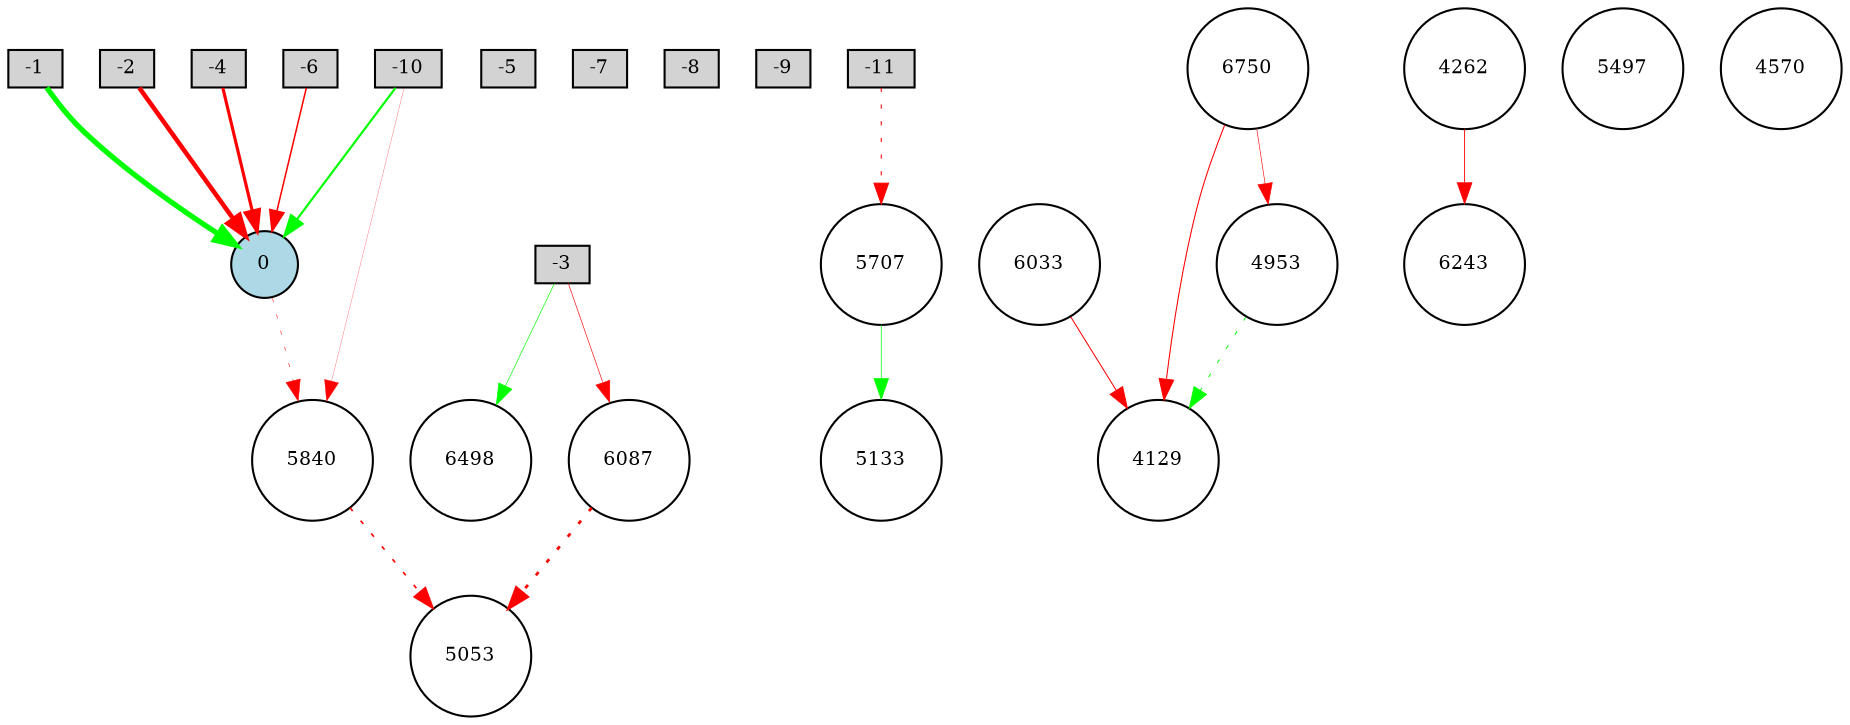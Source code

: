 digraph {
	node [fontsize=9 height=0.2 shape=circle width=0.2]
	-1 [fillcolor=lightgray shape=box style=filled]
	-2 [fillcolor=lightgray shape=box style=filled]
	-3 [fillcolor=lightgray shape=box style=filled]
	-4 [fillcolor=lightgray shape=box style=filled]
	-5 [fillcolor=lightgray shape=box style=filled]
	-6 [fillcolor=lightgray shape=box style=filled]
	-7 [fillcolor=lightgray shape=box style=filled]
	-8 [fillcolor=lightgray shape=box style=filled]
	-9 [fillcolor=lightgray shape=box style=filled]
	-10 [fillcolor=lightgray shape=box style=filled]
	-11 [fillcolor=lightgray shape=box style=filled]
	0 [fillcolor=lightblue style=filled]
	4129 [fillcolor=white style=filled]
	6498 [fillcolor=white style=filled]
	6243 [fillcolor=white style=filled]
	4262 [fillcolor=white style=filled]
	6087 [fillcolor=white style=filled]
	5497 [fillcolor=white style=filled]
	5707 [fillcolor=white style=filled]
	5133 [fillcolor=white style=filled]
	5840 [fillcolor=white style=filled]
	6033 [fillcolor=white style=filled]
	4953 [fillcolor=white style=filled]
	4570 [fillcolor=white style=filled]
	5053 [fillcolor=white style=filled]
	6750 [fillcolor=white style=filled]
	-1 -> 0 [color=green penwidth=2.5615065787806572 style=solid]
	-2 -> 0 [color=red penwidth=2.1869179380886457 style=solid]
	-6 -> 0 [color=red penwidth=0.7353477721735348 style=solid]
	-11 -> 5707 [color=red penwidth=0.502033044464371 style=dotted]
	5707 -> 5133 [color=green penwidth=0.3497830110931208 style=solid]
	5840 -> 5053 [color=red penwidth=0.7886409526652685 style=dotted]
	-4 -> 0 [color=red penwidth=1.5175949412765677 style=solid]
	4262 -> 6243 [color=red penwidth=0.4286748148780468 style=solid]
	-10 -> 0 [color=green penwidth=1.0398488374310717 style=solid]
	4953 -> 4129 [color=green penwidth=0.45737968747200164 style=dotted]
	6087 -> 5053 [color=red penwidth=1.3244828023330342 style=dotted]
	6750 -> 4129 [color=red penwidth=0.507105855883872 style=solid]
	-10 -> 5840 [color=red penwidth=0.11830282928313057 style=solid]
	0 -> 5840 [color=red penwidth=0.2684340663632153 style=dotted]
	-3 -> 6498 [color=green penwidth=0.3242339311522755 style=solid]
	6033 -> 4129 [color=red penwidth=0.4899397823396422 style=solid]
	6750 -> 4953 [color=red penwidth=0.29654808854354286 style=solid]
	-3 -> 6087 [color=red penwidth=0.3081895345637632 style=solid]
}
